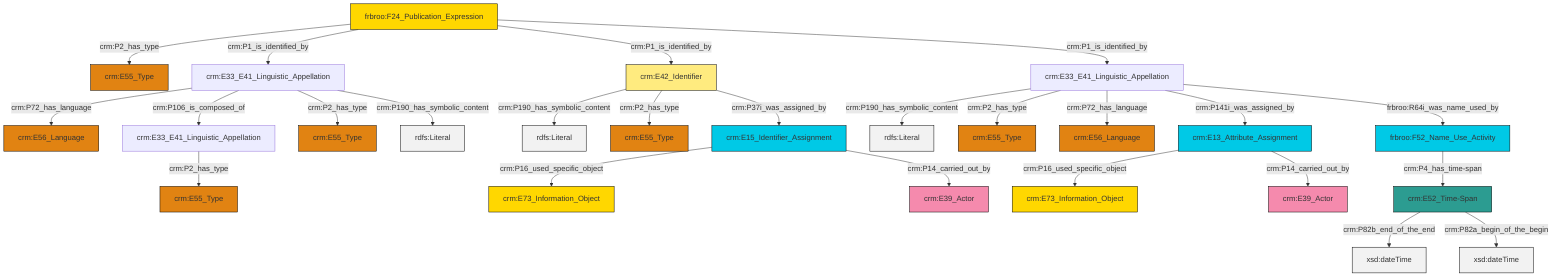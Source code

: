 graph TD
classDef Literal fill:#f2f2f2,stroke:#000000;
classDef CRM_Entity fill:#FFFFFF,stroke:#000000;
classDef Temporal_Entity fill:#00C9E6, stroke:#000000;
classDef Type fill:#E18312, stroke:#000000;
classDef Time-Span fill:#2C9C91, stroke:#000000;
classDef Appellation fill:#FFEB7F, stroke:#000000;
classDef Place fill:#008836, stroke:#000000;
classDef Persistent_Item fill:#B266B2, stroke:#000000;
classDef Conceptual_Object fill:#FFD700, stroke:#000000;
classDef Physical_Thing fill:#D2B48C, stroke:#000000;
classDef Actor fill:#f58aad, stroke:#000000;
classDef PC_Classes fill:#4ce600, stroke:#000000;
classDef Multi fill:#cccccc,stroke:#000000;

0["crm:E42_Identifier"]:::Appellation -->|crm:P190_has_symbolic_content| 2[rdfs:Literal]:::Literal
7["crm:E33_E41_Linguistic_Appellation"]:::Default -->|crm:P190_has_symbolic_content| 8[rdfs:Literal]:::Literal
7["crm:E33_E41_Linguistic_Appellation"]:::Default -->|crm:P2_has_type| 9["crm:E55_Type"]:::Type
12["crm:E15_Identifier_Assignment"]:::Temporal_Entity -->|crm:P16_used_specific_object| 13["crm:E73_Information_Object"]:::Conceptual_Object
10["frbroo:F24_Publication_Expression"]:::Conceptual_Object -->|crm:P2_has_type| 14["crm:E55_Type"]:::Type
17["crm:E33_E41_Linguistic_Appellation"]:::Default -->|crm:P72_has_language| 15["crm:E56_Language"]:::Type
10["frbroo:F24_Publication_Expression"]:::Conceptual_Object -->|crm:P1_is_identified_by| 17["crm:E33_E41_Linguistic_Appellation"]:::Default
17["crm:E33_E41_Linguistic_Appellation"]:::Default -->|crm:P106_is_composed_of| 21["crm:E33_E41_Linguistic_Appellation"]:::Default
5["crm:E13_Attribute_Assignment"]:::Temporal_Entity -->|crm:P16_used_specific_object| 19["crm:E73_Information_Object"]:::Conceptual_Object
7["crm:E33_E41_Linguistic_Appellation"]:::Default -->|crm:P72_has_language| 25["crm:E56_Language"]:::Type
26["frbroo:F52_Name_Use_Activity"]:::Temporal_Entity -->|crm:P4_has_time-span| 27["crm:E52_Time-Span"]:::Time-Span
10["frbroo:F24_Publication_Expression"]:::Conceptual_Object -->|crm:P1_is_identified_by| 0["crm:E42_Identifier"]:::Appellation
17["crm:E33_E41_Linguistic_Appellation"]:::Default -->|crm:P2_has_type| 23["crm:E55_Type"]:::Type
17["crm:E33_E41_Linguistic_Appellation"]:::Default -->|crm:P190_has_symbolic_content| 32[rdfs:Literal]:::Literal
5["crm:E13_Attribute_Assignment"]:::Temporal_Entity -->|crm:P14_carried_out_by| 33["crm:E39_Actor"]:::Actor
21["crm:E33_E41_Linguistic_Appellation"]:::Default -->|crm:P2_has_type| 30["crm:E55_Type"]:::Type
0["crm:E42_Identifier"]:::Appellation -->|crm:P2_has_type| 3["crm:E55_Type"]:::Type
7["crm:E33_E41_Linguistic_Appellation"]:::Default -->|crm:P141i_was_assigned_by| 5["crm:E13_Attribute_Assignment"]:::Temporal_Entity
27["crm:E52_Time-Span"]:::Time-Span -->|crm:P82b_end_of_the_end| 36[xsd:dateTime]:::Literal
10["frbroo:F24_Publication_Expression"]:::Conceptual_Object -->|crm:P1_is_identified_by| 7["crm:E33_E41_Linguistic_Appellation"]:::Default
0["crm:E42_Identifier"]:::Appellation -->|crm:P37i_was_assigned_by| 12["crm:E15_Identifier_Assignment"]:::Temporal_Entity
12["crm:E15_Identifier_Assignment"]:::Temporal_Entity -->|crm:P14_carried_out_by| 41["crm:E39_Actor"]:::Actor
27["crm:E52_Time-Span"]:::Time-Span -->|crm:P82a_begin_of_the_begin| 42[xsd:dateTime]:::Literal
7["crm:E33_E41_Linguistic_Appellation"]:::Default -->|frbroo:R64i_was_name_used_by| 26["frbroo:F52_Name_Use_Activity"]:::Temporal_Entity